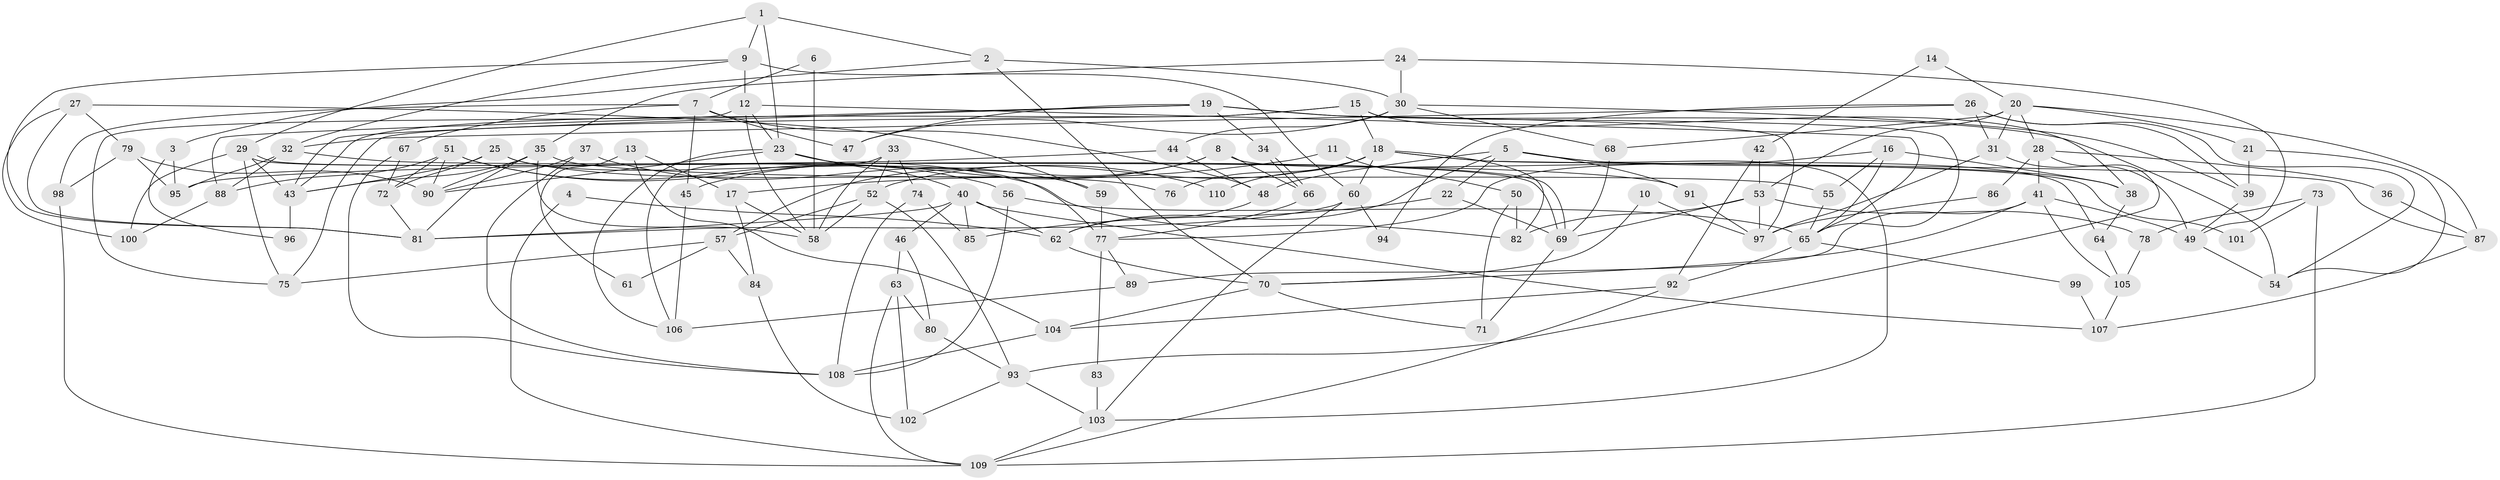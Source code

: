 // Generated by graph-tools (version 1.1) at 2025/35/03/09/25 02:35:56]
// undirected, 110 vertices, 220 edges
graph export_dot {
graph [start="1"]
  node [color=gray90,style=filled];
  1;
  2;
  3;
  4;
  5;
  6;
  7;
  8;
  9;
  10;
  11;
  12;
  13;
  14;
  15;
  16;
  17;
  18;
  19;
  20;
  21;
  22;
  23;
  24;
  25;
  26;
  27;
  28;
  29;
  30;
  31;
  32;
  33;
  34;
  35;
  36;
  37;
  38;
  39;
  40;
  41;
  42;
  43;
  44;
  45;
  46;
  47;
  48;
  49;
  50;
  51;
  52;
  53;
  54;
  55;
  56;
  57;
  58;
  59;
  60;
  61;
  62;
  63;
  64;
  65;
  66;
  67;
  68;
  69;
  70;
  71;
  72;
  73;
  74;
  75;
  76;
  77;
  78;
  79;
  80;
  81;
  82;
  83;
  84;
  85;
  86;
  87;
  88;
  89;
  90;
  91;
  92;
  93;
  94;
  95;
  96;
  97;
  98;
  99;
  100;
  101;
  102;
  103;
  104;
  105;
  106;
  107;
  108;
  109;
  110;
  1 -- 23;
  1 -- 9;
  1 -- 2;
  1 -- 29;
  2 -- 30;
  2 -- 3;
  2 -- 70;
  3 -- 95;
  3 -- 96;
  4 -- 62;
  4 -- 109;
  5 -- 62;
  5 -- 48;
  5 -- 22;
  5 -- 38;
  5 -- 91;
  5 -- 103;
  6 -- 58;
  6 -- 7;
  7 -- 67;
  7 -- 98;
  7 -- 45;
  7 -- 47;
  7 -- 48;
  8 -- 66;
  8 -- 57;
  8 -- 45;
  8 -- 64;
  9 -- 81;
  9 -- 32;
  9 -- 12;
  9 -- 60;
  10 -- 97;
  10 -- 70;
  11 -- 50;
  11 -- 17;
  12 -- 75;
  12 -- 23;
  12 -- 58;
  12 -- 65;
  13 -- 104;
  13 -- 17;
  13 -- 61;
  14 -- 42;
  14 -- 20;
  15 -- 65;
  15 -- 18;
  15 -- 38;
  15 -- 43;
  15 -- 75;
  16 -- 65;
  16 -- 38;
  16 -- 55;
  16 -- 77;
  17 -- 58;
  17 -- 84;
  18 -- 52;
  18 -- 82;
  18 -- 60;
  18 -- 76;
  18 -- 87;
  18 -- 101;
  18 -- 110;
  19 -- 43;
  19 -- 54;
  19 -- 34;
  19 -- 47;
  19 -- 88;
  19 -- 97;
  20 -- 53;
  20 -- 31;
  20 -- 21;
  20 -- 28;
  20 -- 68;
  20 -- 87;
  21 -- 54;
  21 -- 39;
  22 -- 69;
  22 -- 85;
  23 -- 40;
  23 -- 90;
  23 -- 106;
  23 -- 110;
  24 -- 49;
  24 -- 35;
  24 -- 30;
  25 -- 77;
  25 -- 43;
  25 -- 72;
  25 -- 76;
  26 -- 32;
  26 -- 39;
  26 -- 31;
  26 -- 54;
  26 -- 94;
  27 -- 100;
  27 -- 81;
  27 -- 59;
  27 -- 79;
  28 -- 41;
  28 -- 36;
  28 -- 86;
  28 -- 93;
  29 -- 69;
  29 -- 69;
  29 -- 43;
  29 -- 75;
  29 -- 100;
  30 -- 47;
  30 -- 39;
  30 -- 44;
  30 -- 68;
  31 -- 49;
  31 -- 97;
  32 -- 88;
  32 -- 91;
  32 -- 95;
  33 -- 58;
  33 -- 106;
  33 -- 52;
  33 -- 74;
  34 -- 66;
  34 -- 66;
  35 -- 43;
  35 -- 58;
  35 -- 55;
  35 -- 81;
  35 -- 90;
  36 -- 87;
  37 -- 59;
  37 -- 90;
  37 -- 108;
  38 -- 64;
  39 -- 49;
  40 -- 85;
  40 -- 81;
  40 -- 46;
  40 -- 62;
  40 -- 107;
  41 -- 70;
  41 -- 105;
  41 -- 49;
  41 -- 89;
  42 -- 92;
  42 -- 53;
  43 -- 96;
  44 -- 95;
  44 -- 48;
  45 -- 106;
  46 -- 80;
  46 -- 63;
  48 -- 62;
  49 -- 54;
  50 -- 82;
  50 -- 71;
  51 -- 90;
  51 -- 72;
  51 -- 56;
  51 -- 82;
  51 -- 88;
  52 -- 93;
  52 -- 57;
  52 -- 58;
  53 -- 69;
  53 -- 97;
  53 -- 78;
  53 -- 82;
  55 -- 65;
  56 -- 65;
  56 -- 108;
  57 -- 75;
  57 -- 61;
  57 -- 84;
  59 -- 77;
  60 -- 81;
  60 -- 94;
  60 -- 103;
  62 -- 70;
  63 -- 109;
  63 -- 80;
  63 -- 102;
  64 -- 105;
  65 -- 92;
  65 -- 99;
  66 -- 77;
  67 -- 72;
  67 -- 108;
  68 -- 69;
  69 -- 71;
  70 -- 71;
  70 -- 104;
  72 -- 81;
  73 -- 109;
  73 -- 78;
  73 -- 101;
  74 -- 108;
  74 -- 85;
  77 -- 89;
  77 -- 83;
  78 -- 105;
  79 -- 90;
  79 -- 95;
  79 -- 98;
  80 -- 93;
  83 -- 103;
  84 -- 102;
  86 -- 97;
  87 -- 107;
  88 -- 100;
  89 -- 106;
  91 -- 97;
  92 -- 104;
  92 -- 109;
  93 -- 103;
  93 -- 102;
  98 -- 109;
  99 -- 107;
  103 -- 109;
  104 -- 108;
  105 -- 107;
}
